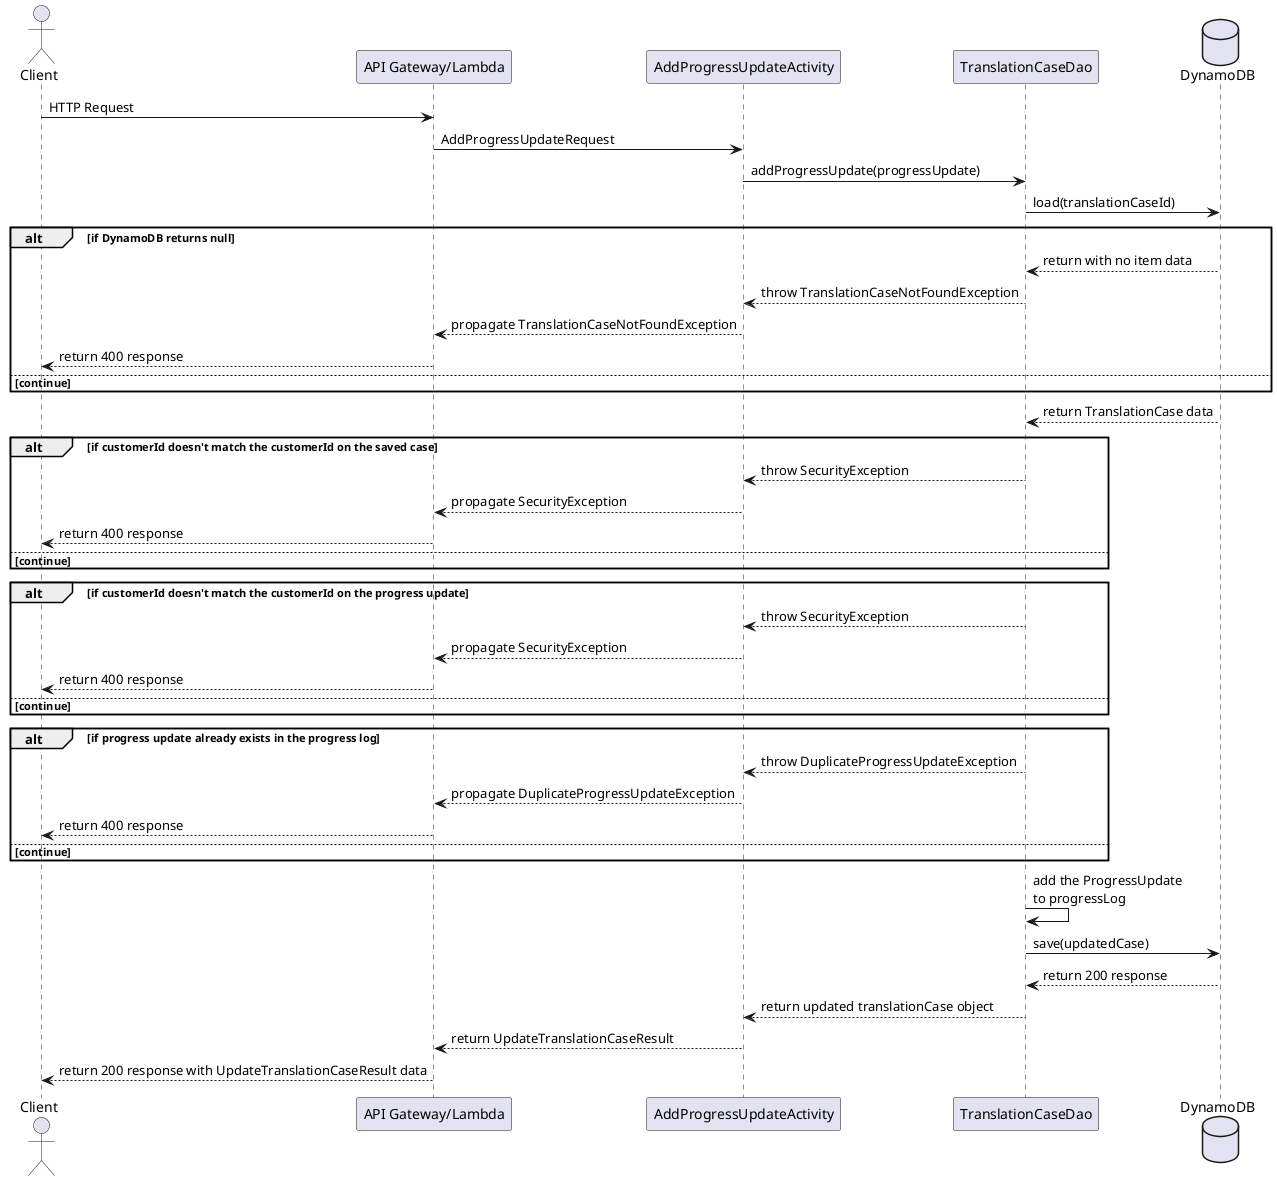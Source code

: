 @startuml

actor Client
participant "API Gateway/Lambda"
participant AddProgressUpdateActivity
participant TranslationCaseDao
database    DynamoDB

Client -> "API Gateway/Lambda" : HTTP Request
"API Gateway/Lambda" -> AddProgressUpdateActivity : AddProgressUpdateRequest

AddProgressUpdateActivity -> TranslationCaseDao : addProgressUpdate(progressUpdate)
TranslationCaseDao -> DynamoDB : load(translationCaseId)

alt if DynamoDB returns null
    DynamoDB --> TranslationCaseDao : return with no item data
    TranslationCaseDao --> AddProgressUpdateActivity : throw TranslationCaseNotFoundException
    AddProgressUpdateActivity --> "API Gateway/Lambda" : propagate TranslationCaseNotFoundException
    "API Gateway/Lambda" --> Client : return 400 response
else continue
end

DynamoDB --> TranslationCaseDao : return TranslationCase data

alt if customerId doesn't match the customerId on the saved case
    TranslationCaseDao --> AddProgressUpdateActivity : throw SecurityException
    AddProgressUpdateActivity --> "API Gateway/Lambda": propagate SecurityException
    "API Gateway/Lambda" --> Client : return 400 response
else continue
end

alt if customerId doesn't match the customerId on the progress update
    TranslationCaseDao --> AddProgressUpdateActivity : throw SecurityException
    AddProgressUpdateActivity --> "API Gateway/Lambda": propagate SecurityException
    "API Gateway/Lambda" --> Client : return 400 response
else continue
end

alt if progress update already exists in the progress log
    TranslationCaseDao --> AddProgressUpdateActivity : throw DuplicateProgressUpdateException
    AddProgressUpdateActivity --> "API Gateway/Lambda": propagate DuplicateProgressUpdateException
    "API Gateway/Lambda" --> Client : return 400 response
else continue
end

TranslationCaseDao -> TranslationCaseDao : add the ProgressUpdate \nto progressLog

TranslationCaseDao -> DynamoDB : save(updatedCase)
DynamoDB --> TranslationCaseDao : return 200 response
TranslationCaseDao --> AddProgressUpdateActivity : return updated translationCase object
AddProgressUpdateActivity --> "API Gateway/Lambda" : return UpdateTranslationCaseResult
"API Gateway/Lambda" --> Client : return 200 response with UpdateTranslationCaseResult data

@enduml